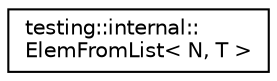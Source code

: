 digraph "Graphical Class Hierarchy"
{
 // INTERACTIVE_SVG=YES
 // LATEX_PDF_SIZE
  edge [fontname="Helvetica",fontsize="10",labelfontname="Helvetica",labelfontsize="10"];
  node [fontname="Helvetica",fontsize="10",shape=record];
  rankdir="LR";
  Node0 [label="testing::internal::\lElemFromList\< N, T \>",height=0.2,width=0.4,color="black", fillcolor="white", style="filled",URL="$d7/daa/structtesting_1_1internal_1_1_elem_from_list.html",tooltip=" "];
}
